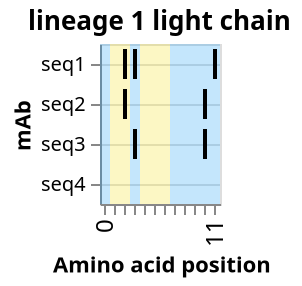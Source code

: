 {
  "config": {
    "view": {
      "continuousWidth": 400,
      "continuousHeight": 300
    }
  },
  "layer": [
    {
      "data": {
        "name": "data-638b040a212845bb1b8796f80898801f"
      },
      "mark": {
        "type": "rect",
        "color": "#169cf5",
        "opacity": 0.25
      },
      "encoding": {
        "x": {
          "type": "ordinal",
          "field": "position"
        }
      },
      "width": {
        "step": 5
      }
    },
    {
      "data": {
        "name": "data-2f919e7dfc55b766487174369333eaec"
      },
      "mark": {
        "type": "rect",
        "color": "#f5e216",
        "opacity": 0.25
      },
      "encoding": {
        "x": {
          "type": "ordinal",
          "field": "position"
        }
      },
      "width": {
        "step": 5
      }
    },
    {
      "data": {
        "name": "data-3ec72f5f47483f43a2c381b8a7082a89"
      },
      "mark": {
        "type": "tick",
        "opacity": 1,
        "thickness": 2
      },
      "encoding": {
        "color": {
          "type": "nominal",
          "field": "real_mut",
          "legend": null,
          "scale": {
            "domain": [
              true,
              false
            ],
            "range": [
              "black",
              "transparent"
            ]
          }
        },
        "x": {
          "type": "ordinal",
          "axis": {
            "grid": false,
            "labelFontSize": 12,
            "labelOverlap": "parity",
            "labelSeparation": 10
          },
          "field": "position",
          "title": "Amino acid position"
        },
        "y": {
          "type": "nominal",
          "axis": {
            "grid": true,
            "labels": true,
            "orient": "left",
            "title": "mAb"
          },
          "field": "seq_id",
          "sort": [
            "seq1",
            "seq2",
            "seq3",
            "seq4"
          ],
          "title": "sequence"
        }
      },
      "title": "lineage 1 light chain",
      "width": {
        "step": 5
      }
    }
  ],
  "$schema": "https://vega.github.io/schema/vega-lite/v5.json",
  "datasets": {
    "data-638b040a212845bb1b8796f80898801f": [
      {
        "type": "naive",
        "index": 0,
        "seq_id": "seq1",
        "position": 0,
        "mut_from": "A",
        "mut_to": "A",
        "region": "Framework",
        "framework": true,
        "radical": false,
        "real_mut": false
      },
      {
        "type": "naive",
        "index": 0,
        "seq_id": "seq1",
        "position": 3,
        "mut_from": "T",
        "mut_to": "G",
        "region": "Framework",
        "framework": true,
        "radical": false,
        "real_mut": true
      },
      {
        "type": "naive",
        "index": 0,
        "seq_id": "seq1",
        "position": 7,
        "mut_from": "G",
        "mut_to": "G",
        "region": "Framework",
        "framework": true,
        "radical": false,
        "real_mut": false
      },
      {
        "type": "naive",
        "index": 0,
        "seq_id": "seq1",
        "position": 8,
        "mut_from": "A",
        "mut_to": "A",
        "region": "Framework",
        "framework": true,
        "radical": false,
        "real_mut": false
      },
      {
        "type": "naive",
        "index": 0,
        "seq_id": "seq1",
        "position": 9,
        "mut_from": "T",
        "mut_to": "T",
        "region": "Framework",
        "framework": true,
        "radical": false,
        "real_mut": false
      },
      {
        "type": "naive",
        "index": 0,
        "seq_id": "seq1",
        "position": 10,
        "mut_from": "C",
        "mut_to": "C",
        "region": "Framework",
        "framework": true,
        "radical": false,
        "real_mut": false
      },
      {
        "type": "naive",
        "index": 0,
        "seq_id": "seq1",
        "position": 11,
        "mut_from": "A",
        "mut_to": "G",
        "region": "Framework",
        "framework": true,
        "radical": false,
        "real_mut": true
      }
    ],
    "data-2f919e7dfc55b766487174369333eaec": [
      {
        "type": "naive",
        "index": 0,
        "seq_id": "seq1",
        "position": 1,
        "mut_from": "T",
        "mut_to": "T",
        "region": "CDR",
        "framework": false,
        "radical": false,
        "real_mut": false
      },
      {
        "type": "naive",
        "index": 0,
        "seq_id": "seq1",
        "position": 2,
        "mut_from": "T",
        "mut_to": "C",
        "region": "CDR",
        "framework": false,
        "radical": true,
        "real_mut": true
      },
      {
        "type": "naive",
        "index": 0,
        "seq_id": "seq1",
        "position": 4,
        "mut_from": "A",
        "mut_to": "A",
        "region": "CDR",
        "framework": false,
        "radical": false,
        "real_mut": false
      },
      {
        "type": "naive",
        "index": 0,
        "seq_id": "seq1",
        "position": 5,
        "mut_from": "T",
        "mut_to": "T",
        "region": "CDR",
        "framework": false,
        "radical": false,
        "real_mut": false
      },
      {
        "type": "naive",
        "index": 0,
        "seq_id": "seq1",
        "position": 6,
        "mut_from": "C",
        "mut_to": "C",
        "region": "CDR",
        "framework": false,
        "radical": false,
        "real_mut": false
      }
    ],
    "data-3ec72f5f47483f43a2c381b8a7082a89": [
      {
        "type": "naive",
        "index": 0,
        "seq_id": "seq1",
        "position": 0,
        "mut_from": "A",
        "mut_to": "A",
        "region": "Framework",
        "framework": true,
        "radical": false,
        "real_mut": false
      },
      {
        "type": "naive",
        "index": 0,
        "seq_id": "seq1",
        "position": 1,
        "mut_from": "T",
        "mut_to": "T",
        "region": "CDR",
        "framework": false,
        "radical": false,
        "real_mut": false
      },
      {
        "type": "naive",
        "index": 0,
        "seq_id": "seq1",
        "position": 2,
        "mut_from": "T",
        "mut_to": "C",
        "region": "CDR",
        "framework": false,
        "radical": true,
        "real_mut": true
      },
      {
        "type": "naive",
        "index": 0,
        "seq_id": "seq1",
        "position": 3,
        "mut_from": "T",
        "mut_to": "G",
        "region": "Framework",
        "framework": true,
        "radical": false,
        "real_mut": true
      },
      {
        "type": "naive",
        "index": 0,
        "seq_id": "seq1",
        "position": 4,
        "mut_from": "A",
        "mut_to": "A",
        "region": "CDR",
        "framework": false,
        "radical": false,
        "real_mut": false
      },
      {
        "type": "naive",
        "index": 0,
        "seq_id": "seq1",
        "position": 5,
        "mut_from": "T",
        "mut_to": "T",
        "region": "CDR",
        "framework": false,
        "radical": false,
        "real_mut": false
      },
      {
        "type": "naive",
        "index": 0,
        "seq_id": "seq1",
        "position": 6,
        "mut_from": "C",
        "mut_to": "C",
        "region": "CDR",
        "framework": false,
        "radical": false,
        "real_mut": false
      },
      {
        "type": "naive",
        "index": 0,
        "seq_id": "seq1",
        "position": 7,
        "mut_from": "G",
        "mut_to": "G",
        "region": "Framework",
        "framework": true,
        "radical": false,
        "real_mut": false
      },
      {
        "type": "naive",
        "index": 0,
        "seq_id": "seq1",
        "position": 8,
        "mut_from": "A",
        "mut_to": "A",
        "region": "Framework",
        "framework": true,
        "radical": false,
        "real_mut": false
      },
      {
        "type": "naive",
        "index": 0,
        "seq_id": "seq1",
        "position": 9,
        "mut_from": "T",
        "mut_to": "T",
        "region": "Framework",
        "framework": true,
        "radical": false,
        "real_mut": false
      },
      {
        "type": "naive",
        "index": 0,
        "seq_id": "seq1",
        "position": 10,
        "mut_from": "C",
        "mut_to": "C",
        "region": "Framework",
        "framework": true,
        "radical": false,
        "real_mut": false
      },
      {
        "type": "naive",
        "index": 0,
        "seq_id": "seq1",
        "position": 11,
        "mut_from": "A",
        "mut_to": "G",
        "region": "Framework",
        "framework": true,
        "radical": false,
        "real_mut": true
      },
      {
        "type": "lineage_member",
        "index": 1,
        "seq_id": " seq2",
        "position": 0,
        "mut_from": "A",
        "mut_to": "A",
        "region": "Framework",
        "framework": true,
        "radical": false,
        "real_mut": false
      },
      {
        "type": "lineage_member",
        "index": 1,
        "seq_id": " seq2",
        "position": 1,
        "mut_from": "T",
        "mut_to": "T",
        "region": "CDR",
        "framework": false,
        "radical": false,
        "real_mut": false
      },
      {
        "type": "lineage_member",
        "index": 1,
        "seq_id": " seq2",
        "position": 2,
        "mut_from": "T",
        "mut_to": "C",
        "region": "CDR",
        "framework": false,
        "radical": true,
        "real_mut": true
      },
      {
        "type": "lineage_member",
        "index": 1,
        "seq_id": " seq2",
        "position": 3,
        "mut_from": "T",
        "mut_to": "T",
        "region": "Framework",
        "framework": true,
        "radical": false,
        "real_mut": false
      },
      {
        "type": "lineage_member",
        "index": 1,
        "seq_id": " seq2",
        "position": 4,
        "mut_from": "A",
        "mut_to": "A",
        "region": "CDR",
        "framework": false,
        "radical": false,
        "real_mut": false
      },
      {
        "type": "lineage_member",
        "index": 1,
        "seq_id": " seq2",
        "position": 5,
        "mut_from": "T",
        "mut_to": "T",
        "region": "CDR",
        "framework": false,
        "radical": false,
        "real_mut": false
      },
      {
        "type": "lineage_member",
        "index": 1,
        "seq_id": " seq2",
        "position": 6,
        "mut_from": "C",
        "mut_to": "C",
        "region": "CDR",
        "framework": false,
        "radical": false,
        "real_mut": false
      },
      {
        "type": "lineage_member",
        "index": 1,
        "seq_id": " seq2",
        "position": 7,
        "mut_from": "G",
        "mut_to": "G",
        "region": "Framework",
        "framework": true,
        "radical": false,
        "real_mut": false
      },
      {
        "type": "lineage_member",
        "index": 1,
        "seq_id": " seq2",
        "position": 8,
        "mut_from": "A",
        "mut_to": "A",
        "region": "Framework",
        "framework": true,
        "radical": false,
        "real_mut": false
      },
      {
        "type": "lineage_member",
        "index": 1,
        "seq_id": " seq2",
        "position": 9,
        "mut_from": "T",
        "mut_to": "T",
        "region": "Framework",
        "framework": true,
        "radical": false,
        "real_mut": false
      },
      {
        "type": "lineage_member",
        "index": 1,
        "seq_id": " seq2",
        "position": 10,
        "mut_from": "C",
        "mut_to": "A",
        "region": "Framework",
        "framework": true,
        "radical": true,
        "real_mut": true
      },
      {
        "type": "lineage_member",
        "index": 1,
        "seq_id": " seq2",
        "position": 11,
        "mut_from": "A",
        "mut_to": "A",
        "region": "Framework",
        "framework": true,
        "radical": false,
        "real_mut": false
      },
      {
        "type": "lineage_member",
        "index": 2,
        "seq_id": "  seq3",
        "position": 0,
        "mut_from": "A",
        "mut_to": "A",
        "region": "Framework",
        "framework": true,
        "radical": false,
        "real_mut": false
      },
      {
        "type": "lineage_member",
        "index": 2,
        "seq_id": "  seq3",
        "position": 1,
        "mut_from": "T",
        "mut_to": "T",
        "region": "CDR",
        "framework": false,
        "radical": false,
        "real_mut": false
      },
      {
        "type": "lineage_member",
        "index": 2,
        "seq_id": "  seq3",
        "position": 2,
        "mut_from": "T",
        "mut_to": "T",
        "region": "CDR",
        "framework": false,
        "radical": false,
        "real_mut": false
      },
      {
        "type": "lineage_member",
        "index": 2,
        "seq_id": "  seq3",
        "position": 3,
        "mut_from": "T",
        "mut_to": "G",
        "region": "Framework",
        "framework": true,
        "radical": false,
        "real_mut": true
      },
      {
        "type": "lineage_member",
        "index": 2,
        "seq_id": "  seq3",
        "position": 4,
        "mut_from": "A",
        "mut_to": "A",
        "region": "CDR",
        "framework": false,
        "radical": false,
        "real_mut": false
      },
      {
        "type": "lineage_member",
        "index": 2,
        "seq_id": "  seq3",
        "position": 5,
        "mut_from": "T",
        "mut_to": "T",
        "region": "CDR",
        "framework": false,
        "radical": false,
        "real_mut": false
      },
      {
        "type": "lineage_member",
        "index": 2,
        "seq_id": "  seq3",
        "position": 6,
        "mut_from": "C",
        "mut_to": "C",
        "region": "CDR",
        "framework": false,
        "radical": false,
        "real_mut": false
      },
      {
        "type": "lineage_member",
        "index": 2,
        "seq_id": "  seq3",
        "position": 7,
        "mut_from": "G",
        "mut_to": "G",
        "region": "Framework",
        "framework": true,
        "radical": false,
        "real_mut": false
      },
      {
        "type": "lineage_member",
        "index": 2,
        "seq_id": "  seq3",
        "position": 8,
        "mut_from": "A",
        "mut_to": "A",
        "region": "Framework",
        "framework": true,
        "radical": false,
        "real_mut": false
      },
      {
        "type": "lineage_member",
        "index": 2,
        "seq_id": "  seq3",
        "position": 9,
        "mut_from": "T",
        "mut_to": "T",
        "region": "Framework",
        "framework": true,
        "radical": false,
        "real_mut": false
      },
      {
        "type": "lineage_member",
        "index": 2,
        "seq_id": "  seq3",
        "position": 10,
        "mut_from": "C",
        "mut_to": "A",
        "region": "Framework",
        "framework": true,
        "radical": true,
        "real_mut": true
      },
      {
        "type": "lineage_member",
        "index": 2,
        "seq_id": "  seq3",
        "position": 11,
        "mut_from": "A",
        "mut_to": "A",
        "region": "Framework",
        "framework": true,
        "radical": false,
        "real_mut": false
      },
      {
        "type": "lineage_member",
        "index": 3,
        "seq_id": "   seq4",
        "position": 0,
        "mut_from": "A",
        "mut_to": "A",
        "region": "Framework",
        "framework": true,
        "radical": false,
        "real_mut": false
      },
      {
        "type": "lineage_member",
        "index": 3,
        "seq_id": "   seq4",
        "position": 1,
        "mut_from": "T",
        "mut_to": "T",
        "region": "CDR",
        "framework": false,
        "radical": false,
        "real_mut": false
      },
      {
        "type": "lineage_member",
        "index": 3,
        "seq_id": "   seq4",
        "position": 2,
        "mut_from": "T",
        "mut_to": "T",
        "region": "CDR",
        "framework": false,
        "radical": false,
        "real_mut": false
      },
      {
        "type": "lineage_member",
        "index": 3,
        "seq_id": "   seq4",
        "position": 3,
        "mut_from": "T",
        "mut_to": "T",
        "region": "Framework",
        "framework": true,
        "radical": false,
        "real_mut": false
      },
      {
        "type": "lineage_member",
        "index": 3,
        "seq_id": "   seq4",
        "position": 4,
        "mut_from": "A",
        "mut_to": "A",
        "region": "CDR",
        "framework": false,
        "radical": false,
        "real_mut": false
      },
      {
        "type": "lineage_member",
        "index": 3,
        "seq_id": "   seq4",
        "position": 5,
        "mut_from": "T",
        "mut_to": "T",
        "region": "CDR",
        "framework": false,
        "radical": false,
        "real_mut": false
      },
      {
        "type": "lineage_member",
        "index": 3,
        "seq_id": "   seq4",
        "position": 6,
        "mut_from": "C",
        "mut_to": "C",
        "region": "CDR",
        "framework": false,
        "radical": false,
        "real_mut": false
      },
      {
        "type": "lineage_member",
        "index": 3,
        "seq_id": "   seq4",
        "position": 7,
        "mut_from": "G",
        "mut_to": "G",
        "region": "Framework",
        "framework": true,
        "radical": false,
        "real_mut": false
      },
      {
        "type": "lineage_member",
        "index": 3,
        "seq_id": "   seq4",
        "position": 8,
        "mut_from": "A",
        "mut_to": "A",
        "region": "Framework",
        "framework": true,
        "radical": false,
        "real_mut": false
      },
      {
        "type": "lineage_member",
        "index": 3,
        "seq_id": "   seq4",
        "position": 9,
        "mut_from": "T",
        "mut_to": "T",
        "region": "Framework",
        "framework": true,
        "radical": false,
        "real_mut": false
      },
      {
        "type": "lineage_member",
        "index": 3,
        "seq_id": "   seq4",
        "position": 10,
        "mut_from": "C",
        "mut_to": "C",
        "region": "Framework",
        "framework": true,
        "radical": false,
        "real_mut": false
      },
      {
        "type": "lineage_member",
        "index": 3,
        "seq_id": "   seq4",
        "position": 11,
        "mut_from": "A",
        "mut_to": "A",
        "region": "Framework",
        "framework": true,
        "radical": false,
        "real_mut": false
      }
    ]
  }
}